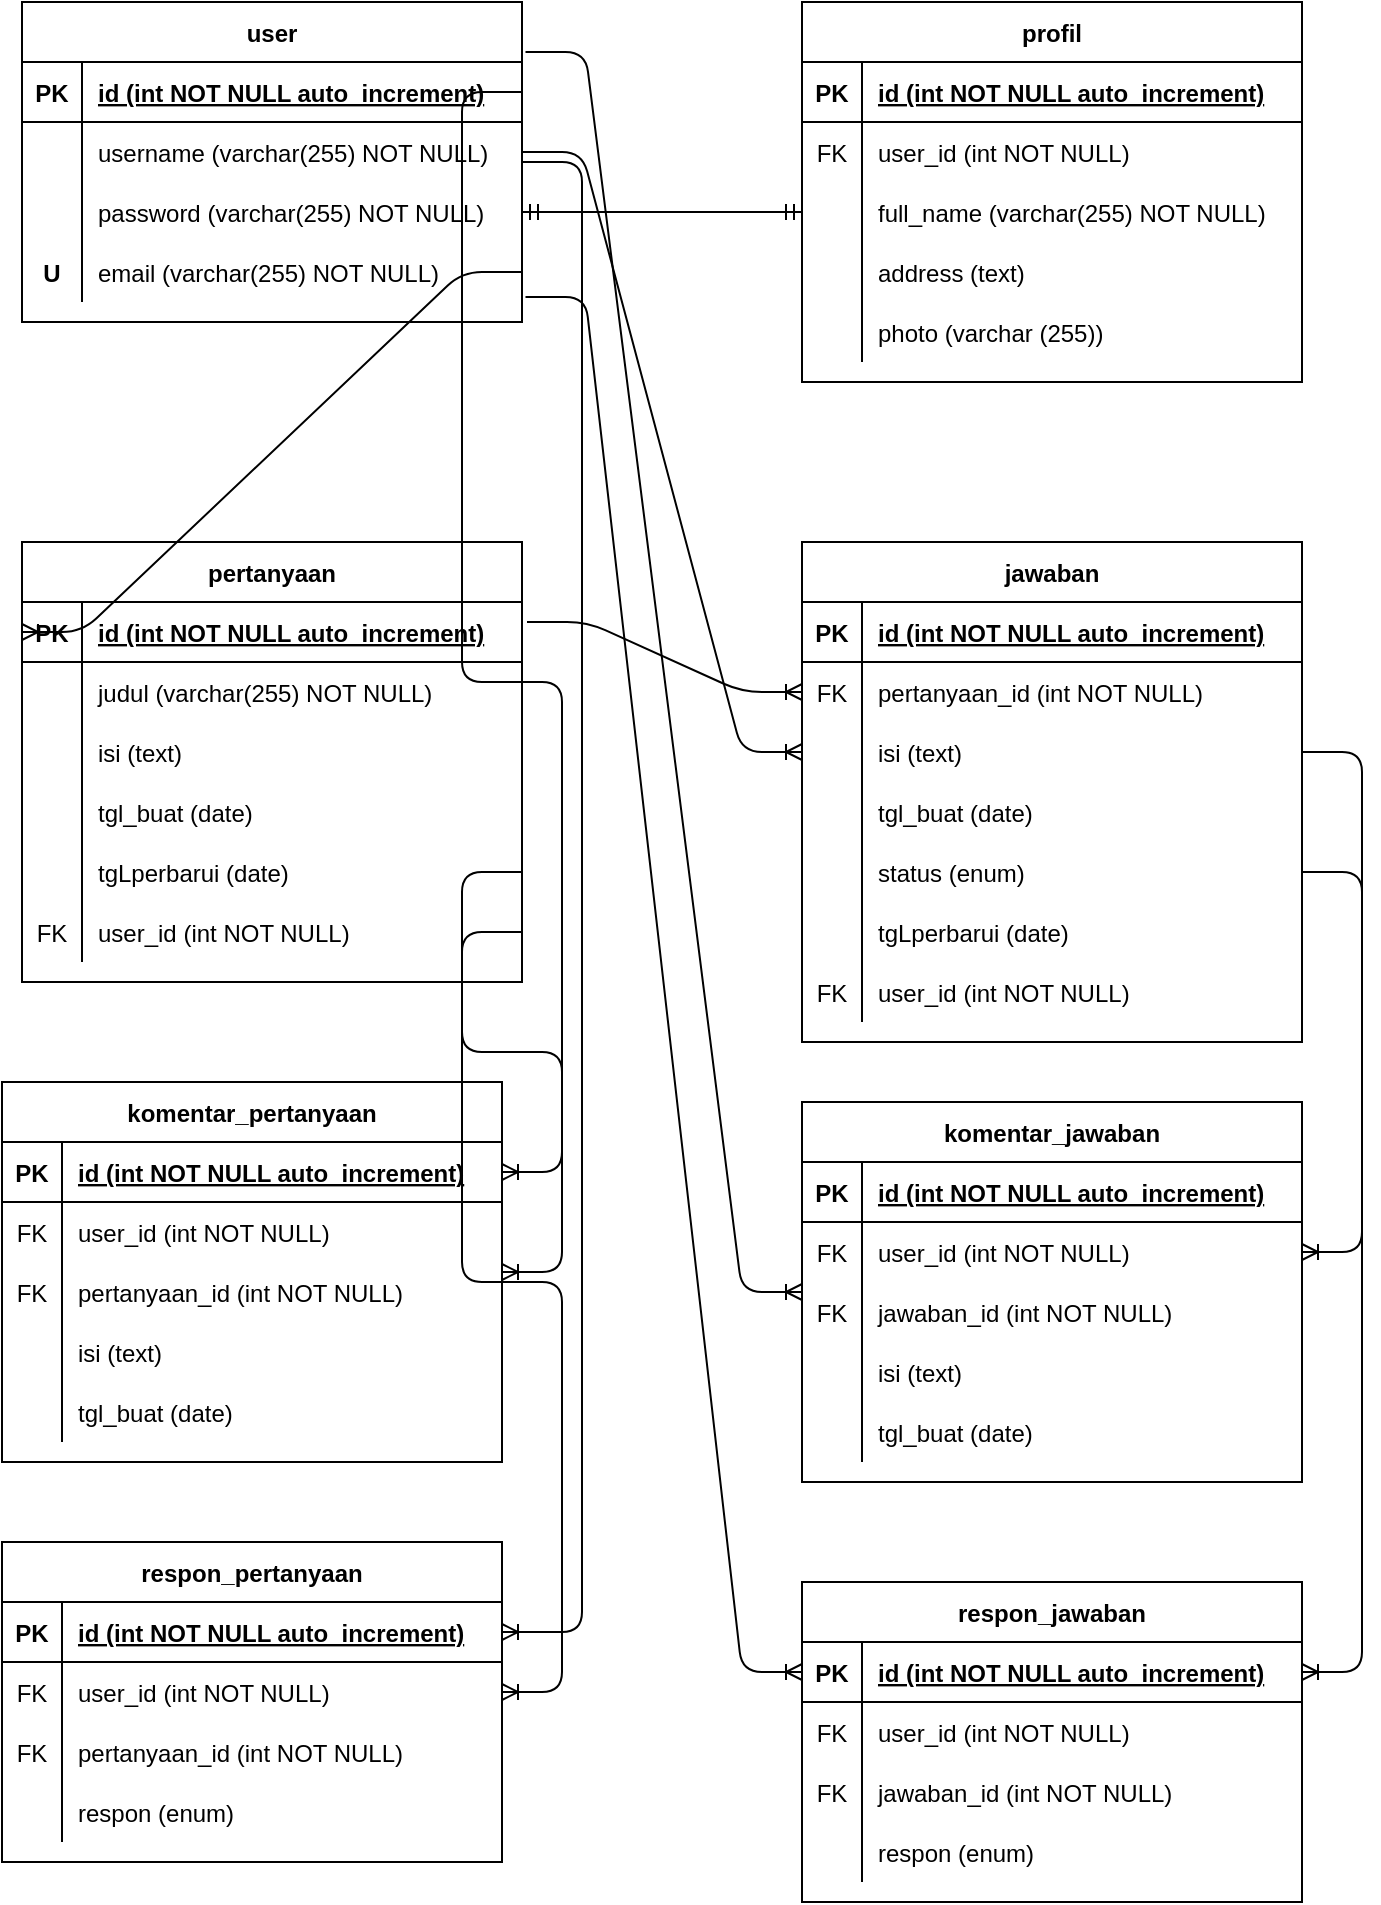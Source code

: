 <mxfile version="13.3.8" type="device"><diagram id="R2lEEEUBdFMjLlhIrx00" name="Page-1"><mxGraphModel dx="1185" dy="635" grid="1" gridSize="10" guides="1" tooltips="1" connect="1" arrows="1" fold="1" page="1" pageScale="1" pageWidth="850" pageHeight="1100" math="0" shadow="0" extFonts="Permanent Marker^https://fonts.googleapis.com/css?family=Permanent+Marker"><root><mxCell id="0"/><mxCell id="1" parent="0"/><mxCell id="C-vyLk0tnHw3VtMMgP7b-23" value="user" style="shape=table;startSize=30;container=1;collapsible=1;childLayout=tableLayout;fixedRows=1;rowLines=0;fontStyle=1;align=center;resizeLast=1;" parent="1" vertex="1"><mxGeometry x="70" y="90" width="250" height="160" as="geometry"><mxRectangle x="130" y="270" width="60" height="30" as="alternateBounds"/></mxGeometry></mxCell><mxCell id="C-vyLk0tnHw3VtMMgP7b-24" value="" style="shape=partialRectangle;collapsible=0;dropTarget=0;pointerEvents=0;fillColor=none;points=[[0,0.5],[1,0.5]];portConstraint=eastwest;top=0;left=0;right=0;bottom=1;" parent="C-vyLk0tnHw3VtMMgP7b-23" vertex="1"><mxGeometry y="30" width="250" height="30" as="geometry"/></mxCell><mxCell id="C-vyLk0tnHw3VtMMgP7b-25" value="PK" style="shape=partialRectangle;overflow=hidden;connectable=0;fillColor=none;top=0;left=0;bottom=0;right=0;fontStyle=1;" parent="C-vyLk0tnHw3VtMMgP7b-24" vertex="1"><mxGeometry width="30" height="30" as="geometry"/></mxCell><mxCell id="C-vyLk0tnHw3VtMMgP7b-26" value="id (int NOT NULL auto_increment)" style="shape=partialRectangle;overflow=hidden;connectable=0;fillColor=none;top=0;left=0;bottom=0;right=0;align=left;spacingLeft=6;fontStyle=5;" parent="C-vyLk0tnHw3VtMMgP7b-24" vertex="1"><mxGeometry x="30" width="220" height="30" as="geometry"/></mxCell><mxCell id="C-vyLk0tnHw3VtMMgP7b-27" value="" style="shape=partialRectangle;collapsible=0;dropTarget=0;pointerEvents=0;fillColor=none;points=[[0,0.5],[1,0.5]];portConstraint=eastwest;top=0;left=0;right=0;bottom=0;" parent="C-vyLk0tnHw3VtMMgP7b-23" vertex="1"><mxGeometry y="60" width="250" height="30" as="geometry"/></mxCell><mxCell id="C-vyLk0tnHw3VtMMgP7b-28" value="" style="shape=partialRectangle;overflow=hidden;connectable=0;fillColor=none;top=0;left=0;bottom=0;right=0;" parent="C-vyLk0tnHw3VtMMgP7b-27" vertex="1"><mxGeometry width="30" height="30" as="geometry"/></mxCell><mxCell id="C-vyLk0tnHw3VtMMgP7b-29" value="username (varchar(255) NOT NULL)" style="shape=partialRectangle;overflow=hidden;connectable=0;fillColor=none;top=0;left=0;bottom=0;right=0;align=left;spacingLeft=6;" parent="C-vyLk0tnHw3VtMMgP7b-27" vertex="1"><mxGeometry x="30" width="220" height="30" as="geometry"/></mxCell><mxCell id="i5RvLo1qZ2nREDBRWhmy-1" style="shape=partialRectangle;collapsible=0;dropTarget=0;pointerEvents=0;fillColor=none;points=[[0,0.5],[1,0.5]];portConstraint=eastwest;top=0;left=0;right=0;bottom=0;" vertex="1" parent="C-vyLk0tnHw3VtMMgP7b-23"><mxGeometry y="90" width="250" height="30" as="geometry"/></mxCell><mxCell id="i5RvLo1qZ2nREDBRWhmy-2" style="shape=partialRectangle;overflow=hidden;connectable=0;fillColor=none;top=0;left=0;bottom=0;right=0;" vertex="1" parent="i5RvLo1qZ2nREDBRWhmy-1"><mxGeometry width="30" height="30" as="geometry"/></mxCell><mxCell id="i5RvLo1qZ2nREDBRWhmy-3" value="password (varchar(255) NOT NULL)" style="shape=partialRectangle;overflow=hidden;connectable=0;fillColor=none;top=0;left=0;bottom=0;right=0;align=left;spacingLeft=6;" vertex="1" parent="i5RvLo1qZ2nREDBRWhmy-1"><mxGeometry x="30" width="220" height="30" as="geometry"/></mxCell><mxCell id="i5RvLo1qZ2nREDBRWhmy-4" style="shape=partialRectangle;collapsible=0;dropTarget=0;pointerEvents=0;fillColor=none;points=[[0,0.5],[1,0.5]];portConstraint=eastwest;top=0;left=0;right=0;bottom=0;" vertex="1" parent="C-vyLk0tnHw3VtMMgP7b-23"><mxGeometry y="120" width="250" height="30" as="geometry"/></mxCell><mxCell id="i5RvLo1qZ2nREDBRWhmy-5" value="U" style="shape=partialRectangle;overflow=hidden;connectable=0;fillColor=none;top=0;left=0;bottom=0;right=0;fontStyle=1" vertex="1" parent="i5RvLo1qZ2nREDBRWhmy-4"><mxGeometry width="30" height="30" as="geometry"/></mxCell><mxCell id="i5RvLo1qZ2nREDBRWhmy-6" value="email (varchar(255) NOT NULL)" style="shape=partialRectangle;overflow=hidden;connectable=0;fillColor=none;top=0;left=0;bottom=0;right=0;align=left;spacingLeft=6;" vertex="1" parent="i5RvLo1qZ2nREDBRWhmy-4"><mxGeometry x="30" width="220" height="30" as="geometry"/></mxCell><mxCell id="C-vyLk0tnHw3VtMMgP7b-2" value="profil" style="shape=table;startSize=30;container=1;collapsible=1;childLayout=tableLayout;fixedRows=1;rowLines=0;fontStyle=1;align=center;resizeLast=1;" parent="1" vertex="1"><mxGeometry x="460" y="90" width="250" height="190" as="geometry"/></mxCell><mxCell id="C-vyLk0tnHw3VtMMgP7b-3" value="" style="shape=partialRectangle;collapsible=0;dropTarget=0;pointerEvents=0;fillColor=none;points=[[0,0.5],[1,0.5]];portConstraint=eastwest;top=0;left=0;right=0;bottom=1;" parent="C-vyLk0tnHw3VtMMgP7b-2" vertex="1"><mxGeometry y="30" width="250" height="30" as="geometry"/></mxCell><mxCell id="C-vyLk0tnHw3VtMMgP7b-4" value="PK" style="shape=partialRectangle;overflow=hidden;connectable=0;fillColor=none;top=0;left=0;bottom=0;right=0;fontStyle=1;" parent="C-vyLk0tnHw3VtMMgP7b-3" vertex="1"><mxGeometry width="30" height="30" as="geometry"/></mxCell><mxCell id="C-vyLk0tnHw3VtMMgP7b-5" value="id (int NOT NULL auto_increment)" style="shape=partialRectangle;overflow=hidden;connectable=0;fillColor=none;top=0;left=0;bottom=0;right=0;align=left;spacingLeft=6;fontStyle=5;" parent="C-vyLk0tnHw3VtMMgP7b-3" vertex="1"><mxGeometry x="30" width="220" height="30" as="geometry"/></mxCell><mxCell id="C-vyLk0tnHw3VtMMgP7b-6" value="" style="shape=partialRectangle;collapsible=0;dropTarget=0;pointerEvents=0;fillColor=none;points=[[0,0.5],[1,0.5]];portConstraint=eastwest;top=0;left=0;right=0;bottom=0;" parent="C-vyLk0tnHw3VtMMgP7b-2" vertex="1"><mxGeometry y="60" width="250" height="30" as="geometry"/></mxCell><mxCell id="C-vyLk0tnHw3VtMMgP7b-7" value="FK" style="shape=partialRectangle;overflow=hidden;connectable=0;fillColor=none;top=0;left=0;bottom=0;right=0;" parent="C-vyLk0tnHw3VtMMgP7b-6" vertex="1"><mxGeometry width="30" height="30" as="geometry"/></mxCell><mxCell id="C-vyLk0tnHw3VtMMgP7b-8" value="user_id (int NOT NULL)" style="shape=partialRectangle;overflow=hidden;connectable=0;fillColor=none;top=0;left=0;bottom=0;right=0;align=left;spacingLeft=6;" parent="C-vyLk0tnHw3VtMMgP7b-6" vertex="1"><mxGeometry x="30" width="220" height="30" as="geometry"/></mxCell><mxCell id="C-vyLk0tnHw3VtMMgP7b-9" value="" style="shape=partialRectangle;collapsible=0;dropTarget=0;pointerEvents=0;fillColor=none;points=[[0,0.5],[1,0.5]];portConstraint=eastwest;top=0;left=0;right=0;bottom=0;" parent="C-vyLk0tnHw3VtMMgP7b-2" vertex="1"><mxGeometry y="90" width="250" height="30" as="geometry"/></mxCell><mxCell id="C-vyLk0tnHw3VtMMgP7b-10" value="" style="shape=partialRectangle;overflow=hidden;connectable=0;fillColor=none;top=0;left=0;bottom=0;right=0;" parent="C-vyLk0tnHw3VtMMgP7b-9" vertex="1"><mxGeometry width="30" height="30" as="geometry"/></mxCell><mxCell id="C-vyLk0tnHw3VtMMgP7b-11" value="full_name (varchar(255) NOT NULL)" style="shape=partialRectangle;overflow=hidden;connectable=0;fillColor=none;top=0;left=0;bottom=0;right=0;align=left;spacingLeft=6;" parent="C-vyLk0tnHw3VtMMgP7b-9" vertex="1"><mxGeometry x="30" width="220" height="30" as="geometry"/></mxCell><mxCell id="i5RvLo1qZ2nREDBRWhmy-7" style="shape=partialRectangle;collapsible=0;dropTarget=0;pointerEvents=0;fillColor=none;points=[[0,0.5],[1,0.5]];portConstraint=eastwest;top=0;left=0;right=0;bottom=0;" vertex="1" parent="C-vyLk0tnHw3VtMMgP7b-2"><mxGeometry y="120" width="250" height="30" as="geometry"/></mxCell><mxCell id="i5RvLo1qZ2nREDBRWhmy-8" style="shape=partialRectangle;overflow=hidden;connectable=0;fillColor=none;top=0;left=0;bottom=0;right=0;" vertex="1" parent="i5RvLo1qZ2nREDBRWhmy-7"><mxGeometry width="30" height="30" as="geometry"/></mxCell><mxCell id="i5RvLo1qZ2nREDBRWhmy-9" value="address (text)" style="shape=partialRectangle;overflow=hidden;connectable=0;fillColor=none;top=0;left=0;bottom=0;right=0;align=left;spacingLeft=6;" vertex="1" parent="i5RvLo1qZ2nREDBRWhmy-7"><mxGeometry x="30" width="220" height="30" as="geometry"/></mxCell><mxCell id="i5RvLo1qZ2nREDBRWhmy-10" style="shape=partialRectangle;collapsible=0;dropTarget=0;pointerEvents=0;fillColor=none;points=[[0,0.5],[1,0.5]];portConstraint=eastwest;top=0;left=0;right=0;bottom=0;" vertex="1" parent="C-vyLk0tnHw3VtMMgP7b-2"><mxGeometry y="150" width="250" height="30" as="geometry"/></mxCell><mxCell id="i5RvLo1qZ2nREDBRWhmy-11" style="shape=partialRectangle;overflow=hidden;connectable=0;fillColor=none;top=0;left=0;bottom=0;right=0;" vertex="1" parent="i5RvLo1qZ2nREDBRWhmy-10"><mxGeometry width="30" height="30" as="geometry"/></mxCell><mxCell id="i5RvLo1qZ2nREDBRWhmy-12" value="photo (varchar (255))" style="shape=partialRectangle;overflow=hidden;connectable=0;fillColor=none;top=0;left=0;bottom=0;right=0;align=left;spacingLeft=6;" vertex="1" parent="i5RvLo1qZ2nREDBRWhmy-10"><mxGeometry x="30" width="220" height="30" as="geometry"/></mxCell><mxCell id="i5RvLo1qZ2nREDBRWhmy-14" value="" style="edgeStyle=entityRelationEdgeStyle;fontSize=12;html=1;endArrow=ERmandOne;startArrow=ERmandOne;exitX=1;exitY=0.5;exitDx=0;exitDy=0;entryX=0;entryY=0.5;entryDx=0;entryDy=0;" edge="1" parent="1" source="i5RvLo1qZ2nREDBRWhmy-1" target="C-vyLk0tnHw3VtMMgP7b-9"><mxGeometry width="100" height="100" relative="1" as="geometry"><mxPoint x="370" y="440" as="sourcePoint"/><mxPoint x="470" y="340" as="targetPoint"/></mxGeometry></mxCell><mxCell id="C-vyLk0tnHw3VtMMgP7b-13" value="pertanyaan" style="shape=table;startSize=30;container=1;collapsible=1;childLayout=tableLayout;fixedRows=1;rowLines=0;fontStyle=1;align=center;resizeLast=1;" parent="1" vertex="1"><mxGeometry x="70" y="360" width="250" height="220" as="geometry"/></mxCell><mxCell id="C-vyLk0tnHw3VtMMgP7b-14" value="" style="shape=partialRectangle;collapsible=0;dropTarget=0;pointerEvents=0;fillColor=none;points=[[0,0.5],[1,0.5]];portConstraint=eastwest;top=0;left=0;right=0;bottom=1;" parent="C-vyLk0tnHw3VtMMgP7b-13" vertex="1"><mxGeometry y="30" width="250" height="30" as="geometry"/></mxCell><mxCell id="C-vyLk0tnHw3VtMMgP7b-15" value="PK" style="shape=partialRectangle;overflow=hidden;connectable=0;fillColor=none;top=0;left=0;bottom=0;right=0;fontStyle=1;" parent="C-vyLk0tnHw3VtMMgP7b-14" vertex="1"><mxGeometry width="30" height="30" as="geometry"/></mxCell><mxCell id="C-vyLk0tnHw3VtMMgP7b-16" value="id (int NOT NULL auto_increment)" style="shape=partialRectangle;overflow=hidden;connectable=0;fillColor=none;top=0;left=0;bottom=0;right=0;align=left;spacingLeft=6;fontStyle=5;" parent="C-vyLk0tnHw3VtMMgP7b-14" vertex="1"><mxGeometry x="30" width="220" height="30" as="geometry"/></mxCell><mxCell id="C-vyLk0tnHw3VtMMgP7b-17" value="" style="shape=partialRectangle;collapsible=0;dropTarget=0;pointerEvents=0;fillColor=none;points=[[0,0.5],[1,0.5]];portConstraint=eastwest;top=0;left=0;right=0;bottom=0;" parent="C-vyLk0tnHw3VtMMgP7b-13" vertex="1"><mxGeometry y="60" width="250" height="30" as="geometry"/></mxCell><mxCell id="C-vyLk0tnHw3VtMMgP7b-18" value="" style="shape=partialRectangle;overflow=hidden;connectable=0;fillColor=none;top=0;left=0;bottom=0;right=0;" parent="C-vyLk0tnHw3VtMMgP7b-17" vertex="1"><mxGeometry width="30" height="30" as="geometry"/></mxCell><mxCell id="C-vyLk0tnHw3VtMMgP7b-19" value="judul (varchar(255) NOT NULL)" style="shape=partialRectangle;overflow=hidden;connectable=0;fillColor=none;top=0;left=0;bottom=0;right=0;align=left;spacingLeft=6;" parent="C-vyLk0tnHw3VtMMgP7b-17" vertex="1"><mxGeometry x="30" width="220" height="30" as="geometry"/></mxCell><mxCell id="C-vyLk0tnHw3VtMMgP7b-20" value="" style="shape=partialRectangle;collapsible=0;dropTarget=0;pointerEvents=0;fillColor=none;points=[[0,0.5],[1,0.5]];portConstraint=eastwest;top=0;left=0;right=0;bottom=0;" parent="C-vyLk0tnHw3VtMMgP7b-13" vertex="1"><mxGeometry y="90" width="250" height="30" as="geometry"/></mxCell><mxCell id="C-vyLk0tnHw3VtMMgP7b-21" value="" style="shape=partialRectangle;overflow=hidden;connectable=0;fillColor=none;top=0;left=0;bottom=0;right=0;" parent="C-vyLk0tnHw3VtMMgP7b-20" vertex="1"><mxGeometry width="30" height="30" as="geometry"/></mxCell><mxCell id="C-vyLk0tnHw3VtMMgP7b-22" value="isi (text) " style="shape=partialRectangle;overflow=hidden;connectable=0;fillColor=none;top=0;left=0;bottom=0;right=0;align=left;spacingLeft=6;" parent="C-vyLk0tnHw3VtMMgP7b-20" vertex="1"><mxGeometry x="30" width="220" height="30" as="geometry"/></mxCell><mxCell id="i5RvLo1qZ2nREDBRWhmy-15" style="shape=partialRectangle;collapsible=0;dropTarget=0;pointerEvents=0;fillColor=none;points=[[0,0.5],[1,0.5]];portConstraint=eastwest;top=0;left=0;right=0;bottom=0;" vertex="1" parent="C-vyLk0tnHw3VtMMgP7b-13"><mxGeometry y="120" width="250" height="30" as="geometry"/></mxCell><mxCell id="i5RvLo1qZ2nREDBRWhmy-16" style="shape=partialRectangle;overflow=hidden;connectable=0;fillColor=none;top=0;left=0;bottom=0;right=0;" vertex="1" parent="i5RvLo1qZ2nREDBRWhmy-15"><mxGeometry width="30" height="30" as="geometry"/></mxCell><mxCell id="i5RvLo1qZ2nREDBRWhmy-17" value="tgl_buat (date)" style="shape=partialRectangle;overflow=hidden;connectable=0;fillColor=none;top=0;left=0;bottom=0;right=0;align=left;spacingLeft=6;" vertex="1" parent="i5RvLo1qZ2nREDBRWhmy-15"><mxGeometry x="30" width="220" height="30" as="geometry"/></mxCell><mxCell id="i5RvLo1qZ2nREDBRWhmy-18" style="shape=partialRectangle;collapsible=0;dropTarget=0;pointerEvents=0;fillColor=none;points=[[0,0.5],[1,0.5]];portConstraint=eastwest;top=0;left=0;right=0;bottom=0;" vertex="1" parent="C-vyLk0tnHw3VtMMgP7b-13"><mxGeometry y="150" width="250" height="30" as="geometry"/></mxCell><mxCell id="i5RvLo1qZ2nREDBRWhmy-19" style="shape=partialRectangle;overflow=hidden;connectable=0;fillColor=none;top=0;left=0;bottom=0;right=0;" vertex="1" parent="i5RvLo1qZ2nREDBRWhmy-18"><mxGeometry width="30" height="30" as="geometry"/></mxCell><mxCell id="i5RvLo1qZ2nREDBRWhmy-20" value="tgLperbarui (date)" style="shape=partialRectangle;overflow=hidden;connectable=0;fillColor=none;top=0;left=0;bottom=0;right=0;align=left;spacingLeft=6;" vertex="1" parent="i5RvLo1qZ2nREDBRWhmy-18"><mxGeometry x="30" width="220" height="30" as="geometry"/></mxCell><mxCell id="i5RvLo1qZ2nREDBRWhmy-21" style="shape=partialRectangle;collapsible=0;dropTarget=0;pointerEvents=0;fillColor=none;points=[[0,0.5],[1,0.5]];portConstraint=eastwest;top=0;left=0;right=0;bottom=0;" vertex="1" parent="C-vyLk0tnHw3VtMMgP7b-13"><mxGeometry y="180" width="250" height="30" as="geometry"/></mxCell><mxCell id="i5RvLo1qZ2nREDBRWhmy-22" value="FK" style="shape=partialRectangle;overflow=hidden;connectable=0;fillColor=none;top=0;left=0;bottom=0;right=0;" vertex="1" parent="i5RvLo1qZ2nREDBRWhmy-21"><mxGeometry width="30" height="30" as="geometry"/></mxCell><mxCell id="i5RvLo1qZ2nREDBRWhmy-23" value="user_id (int NOT NULL)" style="shape=partialRectangle;overflow=hidden;connectable=0;fillColor=none;top=0;left=0;bottom=0;right=0;align=left;spacingLeft=6;" vertex="1" parent="i5RvLo1qZ2nREDBRWhmy-21"><mxGeometry x="30" width="220" height="30" as="geometry"/></mxCell><mxCell id="i5RvLo1qZ2nREDBRWhmy-25" value="" style="edgeStyle=entityRelationEdgeStyle;fontSize=12;html=1;endArrow=ERoneToMany;entryX=0;entryY=0.5;entryDx=0;entryDy=0;exitX=1;exitY=0.5;exitDx=0;exitDy=0;" edge="1" parent="1" source="i5RvLo1qZ2nREDBRWhmy-4" target="C-vyLk0tnHw3VtMMgP7b-14"><mxGeometry width="100" height="100" relative="1" as="geometry"><mxPoint x="70" y="195" as="sourcePoint"/><mxPoint x="470" y="340" as="targetPoint"/></mxGeometry></mxCell><mxCell id="i5RvLo1qZ2nREDBRWhmy-26" value="jawaban" style="shape=table;startSize=30;container=1;collapsible=1;childLayout=tableLayout;fixedRows=1;rowLines=0;fontStyle=1;align=center;resizeLast=1;" vertex="1" parent="1"><mxGeometry x="460" y="360" width="250" height="250" as="geometry"/></mxCell><mxCell id="i5RvLo1qZ2nREDBRWhmy-27" value="" style="shape=partialRectangle;collapsible=0;dropTarget=0;pointerEvents=0;fillColor=none;points=[[0,0.5],[1,0.5]];portConstraint=eastwest;top=0;left=0;right=0;bottom=1;" vertex="1" parent="i5RvLo1qZ2nREDBRWhmy-26"><mxGeometry y="30" width="250" height="30" as="geometry"/></mxCell><mxCell id="i5RvLo1qZ2nREDBRWhmy-28" value="PK" style="shape=partialRectangle;overflow=hidden;connectable=0;fillColor=none;top=0;left=0;bottom=0;right=0;fontStyle=1;" vertex="1" parent="i5RvLo1qZ2nREDBRWhmy-27"><mxGeometry width="30" height="30" as="geometry"/></mxCell><mxCell id="i5RvLo1qZ2nREDBRWhmy-29" value="id (int NOT NULL auto_increment)" style="shape=partialRectangle;overflow=hidden;connectable=0;fillColor=none;top=0;left=0;bottom=0;right=0;align=left;spacingLeft=6;fontStyle=5;" vertex="1" parent="i5RvLo1qZ2nREDBRWhmy-27"><mxGeometry x="30" width="220" height="30" as="geometry"/></mxCell><mxCell id="i5RvLo1qZ2nREDBRWhmy-30" value="" style="shape=partialRectangle;collapsible=0;dropTarget=0;pointerEvents=0;fillColor=none;points=[[0,0.5],[1,0.5]];portConstraint=eastwest;top=0;left=0;right=0;bottom=0;" vertex="1" parent="i5RvLo1qZ2nREDBRWhmy-26"><mxGeometry y="60" width="250" height="30" as="geometry"/></mxCell><mxCell id="i5RvLo1qZ2nREDBRWhmy-31" value="FK" style="shape=partialRectangle;overflow=hidden;connectable=0;fillColor=none;top=0;left=0;bottom=0;right=0;" vertex="1" parent="i5RvLo1qZ2nREDBRWhmy-30"><mxGeometry width="30" height="30" as="geometry"/></mxCell><mxCell id="i5RvLo1qZ2nREDBRWhmy-32" value="pertanyaan_id (int NOT NULL)" style="shape=partialRectangle;overflow=hidden;connectable=0;fillColor=none;top=0;left=0;bottom=0;right=0;align=left;spacingLeft=6;" vertex="1" parent="i5RvLo1qZ2nREDBRWhmy-30"><mxGeometry x="30" width="220" height="30" as="geometry"/></mxCell><mxCell id="i5RvLo1qZ2nREDBRWhmy-33" value="" style="shape=partialRectangle;collapsible=0;dropTarget=0;pointerEvents=0;fillColor=none;points=[[0,0.5],[1,0.5]];portConstraint=eastwest;top=0;left=0;right=0;bottom=0;" vertex="1" parent="i5RvLo1qZ2nREDBRWhmy-26"><mxGeometry y="90" width="250" height="30" as="geometry"/></mxCell><mxCell id="i5RvLo1qZ2nREDBRWhmy-34" value="" style="shape=partialRectangle;overflow=hidden;connectable=0;fillColor=none;top=0;left=0;bottom=0;right=0;" vertex="1" parent="i5RvLo1qZ2nREDBRWhmy-33"><mxGeometry width="30" height="30" as="geometry"/></mxCell><mxCell id="i5RvLo1qZ2nREDBRWhmy-35" value="isi (text) " style="shape=partialRectangle;overflow=hidden;connectable=0;fillColor=none;top=0;left=0;bottom=0;right=0;align=left;spacingLeft=6;" vertex="1" parent="i5RvLo1qZ2nREDBRWhmy-33"><mxGeometry x="30" width="220" height="30" as="geometry"/></mxCell><mxCell id="i5RvLo1qZ2nREDBRWhmy-36" style="shape=partialRectangle;collapsible=0;dropTarget=0;pointerEvents=0;fillColor=none;points=[[0,0.5],[1,0.5]];portConstraint=eastwest;top=0;left=0;right=0;bottom=0;" vertex="1" parent="i5RvLo1qZ2nREDBRWhmy-26"><mxGeometry y="120" width="250" height="30" as="geometry"/></mxCell><mxCell id="i5RvLo1qZ2nREDBRWhmy-37" style="shape=partialRectangle;overflow=hidden;connectable=0;fillColor=none;top=0;left=0;bottom=0;right=0;" vertex="1" parent="i5RvLo1qZ2nREDBRWhmy-36"><mxGeometry width="30" height="30" as="geometry"/></mxCell><mxCell id="i5RvLo1qZ2nREDBRWhmy-38" value="tgl_buat (date)" style="shape=partialRectangle;overflow=hidden;connectable=0;fillColor=none;top=0;left=0;bottom=0;right=0;align=left;spacingLeft=6;" vertex="1" parent="i5RvLo1qZ2nREDBRWhmy-36"><mxGeometry x="30" width="220" height="30" as="geometry"/></mxCell><mxCell id="i5RvLo1qZ2nREDBRWhmy-45" style="shape=partialRectangle;collapsible=0;dropTarget=0;pointerEvents=0;fillColor=none;points=[[0,0.5],[1,0.5]];portConstraint=eastwest;top=0;left=0;right=0;bottom=0;" vertex="1" parent="i5RvLo1qZ2nREDBRWhmy-26"><mxGeometry y="150" width="250" height="30" as="geometry"/></mxCell><mxCell id="i5RvLo1qZ2nREDBRWhmy-46" style="shape=partialRectangle;overflow=hidden;connectable=0;fillColor=none;top=0;left=0;bottom=0;right=0;" vertex="1" parent="i5RvLo1qZ2nREDBRWhmy-45"><mxGeometry width="30" height="30" as="geometry"/></mxCell><mxCell id="i5RvLo1qZ2nREDBRWhmy-47" value="status (enum)" style="shape=partialRectangle;overflow=hidden;connectable=0;fillColor=none;top=0;left=0;bottom=0;right=0;align=left;spacingLeft=6;" vertex="1" parent="i5RvLo1qZ2nREDBRWhmy-45"><mxGeometry x="30" width="220" height="30" as="geometry"/></mxCell><mxCell id="i5RvLo1qZ2nREDBRWhmy-39" style="shape=partialRectangle;collapsible=0;dropTarget=0;pointerEvents=0;fillColor=none;points=[[0,0.5],[1,0.5]];portConstraint=eastwest;top=0;left=0;right=0;bottom=0;" vertex="1" parent="i5RvLo1qZ2nREDBRWhmy-26"><mxGeometry y="180" width="250" height="30" as="geometry"/></mxCell><mxCell id="i5RvLo1qZ2nREDBRWhmy-40" style="shape=partialRectangle;overflow=hidden;connectable=0;fillColor=none;top=0;left=0;bottom=0;right=0;" vertex="1" parent="i5RvLo1qZ2nREDBRWhmy-39"><mxGeometry width="30" height="30" as="geometry"/></mxCell><mxCell id="i5RvLo1qZ2nREDBRWhmy-41" value="tgLperbarui (date)" style="shape=partialRectangle;overflow=hidden;connectable=0;fillColor=none;top=0;left=0;bottom=0;right=0;align=left;spacingLeft=6;" vertex="1" parent="i5RvLo1qZ2nREDBRWhmy-39"><mxGeometry x="30" width="220" height="30" as="geometry"/></mxCell><mxCell id="i5RvLo1qZ2nREDBRWhmy-42" style="shape=partialRectangle;collapsible=0;dropTarget=0;pointerEvents=0;fillColor=none;points=[[0,0.5],[1,0.5]];portConstraint=eastwest;top=0;left=0;right=0;bottom=0;" vertex="1" parent="i5RvLo1qZ2nREDBRWhmy-26"><mxGeometry y="210" width="250" height="30" as="geometry"/></mxCell><mxCell id="i5RvLo1qZ2nREDBRWhmy-43" value="FK" style="shape=partialRectangle;overflow=hidden;connectable=0;fillColor=none;top=0;left=0;bottom=0;right=0;" vertex="1" parent="i5RvLo1qZ2nREDBRWhmy-42"><mxGeometry width="30" height="30" as="geometry"/></mxCell><mxCell id="i5RvLo1qZ2nREDBRWhmy-44" value="user_id (int NOT NULL)" style="shape=partialRectangle;overflow=hidden;connectable=0;fillColor=none;top=0;left=0;bottom=0;right=0;align=left;spacingLeft=6;" vertex="1" parent="i5RvLo1qZ2nREDBRWhmy-42"><mxGeometry x="30" width="220" height="30" as="geometry"/></mxCell><mxCell id="i5RvLo1qZ2nREDBRWhmy-48" value="" style="edgeStyle=entityRelationEdgeStyle;fontSize=12;html=1;endArrow=ERoneToMany;exitX=1;exitY=0.5;exitDx=0;exitDy=0;entryX=0;entryY=0.5;entryDx=0;entryDy=0;" edge="1" parent="1" source="C-vyLk0tnHw3VtMMgP7b-27" target="i5RvLo1qZ2nREDBRWhmy-33"><mxGeometry width="100" height="100" relative="1" as="geometry"><mxPoint x="270" y="390" as="sourcePoint"/><mxPoint x="370" y="290" as="targetPoint"/></mxGeometry></mxCell><mxCell id="i5RvLo1qZ2nREDBRWhmy-49" value="" style="edgeStyle=entityRelationEdgeStyle;fontSize=12;html=1;endArrow=ERoneToMany;exitX=1.01;exitY=0.333;exitDx=0;exitDy=0;exitPerimeter=0;entryX=0;entryY=0.5;entryDx=0;entryDy=0;" edge="1" parent="1" source="C-vyLk0tnHw3VtMMgP7b-14" target="i5RvLo1qZ2nREDBRWhmy-30"><mxGeometry width="100" height="100" relative="1" as="geometry"><mxPoint x="270" y="390" as="sourcePoint"/><mxPoint x="370" y="290" as="targetPoint"/></mxGeometry></mxCell><mxCell id="i5RvLo1qZ2nREDBRWhmy-69" value="" style="edgeStyle=entityRelationEdgeStyle;fontSize=12;html=1;endArrow=ERoneToMany;exitX=1;exitY=0.5;exitDx=0;exitDy=0;" edge="1" parent="1" source="i5RvLo1qZ2nREDBRWhmy-21" target="i5RvLo1qZ2nREDBRWhmy-51"><mxGeometry width="100" height="100" relative="1" as="geometry"><mxPoint x="270" y="640" as="sourcePoint"/><mxPoint x="370" y="540" as="targetPoint"/></mxGeometry></mxCell><mxCell id="i5RvLo1qZ2nREDBRWhmy-70" value="" style="edgeStyle=entityRelationEdgeStyle;fontSize=12;html=1;endArrow=ERoneToMany;exitX=1;exitY=0.5;exitDx=0;exitDy=0;" edge="1" parent="1" source="C-vyLk0tnHw3VtMMgP7b-24" target="i5RvLo1qZ2nREDBRWhmy-50"><mxGeometry width="100" height="100" relative="1" as="geometry"><mxPoint x="190" y="380" as="sourcePoint"/><mxPoint x="290" y="280" as="targetPoint"/></mxGeometry></mxCell><mxCell id="i5RvLo1qZ2nREDBRWhmy-50" value="komentar_pertanyaan" style="shape=table;startSize=30;container=1;collapsible=1;childLayout=tableLayout;fixedRows=1;rowLines=0;fontStyle=1;align=center;resizeLast=1;" vertex="1" parent="1"><mxGeometry x="60" y="630" width="250" height="190" as="geometry"/></mxCell><mxCell id="i5RvLo1qZ2nREDBRWhmy-51" value="" style="shape=partialRectangle;collapsible=0;dropTarget=0;pointerEvents=0;fillColor=none;points=[[0,0.5],[1,0.5]];portConstraint=eastwest;top=0;left=0;right=0;bottom=1;" vertex="1" parent="i5RvLo1qZ2nREDBRWhmy-50"><mxGeometry y="30" width="250" height="30" as="geometry"/></mxCell><mxCell id="i5RvLo1qZ2nREDBRWhmy-52" value="PK" style="shape=partialRectangle;overflow=hidden;connectable=0;fillColor=none;top=0;left=0;bottom=0;right=0;fontStyle=1;" vertex="1" parent="i5RvLo1qZ2nREDBRWhmy-51"><mxGeometry width="30" height="30" as="geometry"/></mxCell><mxCell id="i5RvLo1qZ2nREDBRWhmy-53" value="id (int NOT NULL auto_increment)" style="shape=partialRectangle;overflow=hidden;connectable=0;fillColor=none;top=0;left=0;bottom=0;right=0;align=left;spacingLeft=6;fontStyle=5;" vertex="1" parent="i5RvLo1qZ2nREDBRWhmy-51"><mxGeometry x="30" width="220" height="30" as="geometry"/></mxCell><mxCell id="i5RvLo1qZ2nREDBRWhmy-54" value="" style="shape=partialRectangle;collapsible=0;dropTarget=0;pointerEvents=0;fillColor=none;points=[[0,0.5],[1,0.5]];portConstraint=eastwest;top=0;left=0;right=0;bottom=0;" vertex="1" parent="i5RvLo1qZ2nREDBRWhmy-50"><mxGeometry y="60" width="250" height="30" as="geometry"/></mxCell><mxCell id="i5RvLo1qZ2nREDBRWhmy-55" value="FK" style="shape=partialRectangle;overflow=hidden;connectable=0;fillColor=none;top=0;left=0;bottom=0;right=0;" vertex="1" parent="i5RvLo1qZ2nREDBRWhmy-54"><mxGeometry width="30" height="30" as="geometry"/></mxCell><mxCell id="i5RvLo1qZ2nREDBRWhmy-56" value="user_id (int NOT NULL)" style="shape=partialRectangle;overflow=hidden;connectable=0;fillColor=none;top=0;left=0;bottom=0;right=0;align=left;spacingLeft=6;" vertex="1" parent="i5RvLo1qZ2nREDBRWhmy-54"><mxGeometry x="30" width="220" height="30" as="geometry"/></mxCell><mxCell id="i5RvLo1qZ2nREDBRWhmy-66" style="shape=partialRectangle;collapsible=0;dropTarget=0;pointerEvents=0;fillColor=none;points=[[0,0.5],[1,0.5]];portConstraint=eastwest;top=0;left=0;right=0;bottom=0;" vertex="1" parent="i5RvLo1qZ2nREDBRWhmy-50"><mxGeometry y="90" width="250" height="30" as="geometry"/></mxCell><mxCell id="i5RvLo1qZ2nREDBRWhmy-67" value="FK" style="shape=partialRectangle;overflow=hidden;connectable=0;fillColor=none;top=0;left=0;bottom=0;right=0;" vertex="1" parent="i5RvLo1qZ2nREDBRWhmy-66"><mxGeometry width="30" height="30" as="geometry"/></mxCell><mxCell id="i5RvLo1qZ2nREDBRWhmy-68" value="pertanyaan_id (int NOT NULL)" style="shape=partialRectangle;overflow=hidden;connectable=0;fillColor=none;top=0;left=0;bottom=0;right=0;align=left;spacingLeft=6;" vertex="1" parent="i5RvLo1qZ2nREDBRWhmy-66"><mxGeometry x="30" width="220" height="30" as="geometry"/></mxCell><mxCell id="i5RvLo1qZ2nREDBRWhmy-57" value="" style="shape=partialRectangle;collapsible=0;dropTarget=0;pointerEvents=0;fillColor=none;points=[[0,0.5],[1,0.5]];portConstraint=eastwest;top=0;left=0;right=0;bottom=0;" vertex="1" parent="i5RvLo1qZ2nREDBRWhmy-50"><mxGeometry y="120" width="250" height="30" as="geometry"/></mxCell><mxCell id="i5RvLo1qZ2nREDBRWhmy-58" value="" style="shape=partialRectangle;overflow=hidden;connectable=0;fillColor=none;top=0;left=0;bottom=0;right=0;" vertex="1" parent="i5RvLo1qZ2nREDBRWhmy-57"><mxGeometry width="30" height="30" as="geometry"/></mxCell><mxCell id="i5RvLo1qZ2nREDBRWhmy-59" value="isi (text) " style="shape=partialRectangle;overflow=hidden;connectable=0;fillColor=none;top=0;left=0;bottom=0;right=0;align=left;spacingLeft=6;" vertex="1" parent="i5RvLo1qZ2nREDBRWhmy-57"><mxGeometry x="30" width="220" height="30" as="geometry"/></mxCell><mxCell id="i5RvLo1qZ2nREDBRWhmy-60" style="shape=partialRectangle;collapsible=0;dropTarget=0;pointerEvents=0;fillColor=none;points=[[0,0.5],[1,0.5]];portConstraint=eastwest;top=0;left=0;right=0;bottom=0;" vertex="1" parent="i5RvLo1qZ2nREDBRWhmy-50"><mxGeometry y="150" width="250" height="30" as="geometry"/></mxCell><mxCell id="i5RvLo1qZ2nREDBRWhmy-61" style="shape=partialRectangle;overflow=hidden;connectable=0;fillColor=none;top=0;left=0;bottom=0;right=0;" vertex="1" parent="i5RvLo1qZ2nREDBRWhmy-60"><mxGeometry width="30" height="30" as="geometry"/></mxCell><mxCell id="i5RvLo1qZ2nREDBRWhmy-62" value="tgl_buat (date)" style="shape=partialRectangle;overflow=hidden;connectable=0;fillColor=none;top=0;left=0;bottom=0;right=0;align=left;spacingLeft=6;" vertex="1" parent="i5RvLo1qZ2nREDBRWhmy-60"><mxGeometry x="30" width="220" height="30" as="geometry"/></mxCell><mxCell id="i5RvLo1qZ2nREDBRWhmy-71" value="komentar_jawaban" style="shape=table;startSize=30;container=1;collapsible=1;childLayout=tableLayout;fixedRows=1;rowLines=0;fontStyle=1;align=center;resizeLast=1;" vertex="1" parent="1"><mxGeometry x="460" y="640" width="250" height="190" as="geometry"/></mxCell><mxCell id="i5RvLo1qZ2nREDBRWhmy-72" value="" style="shape=partialRectangle;collapsible=0;dropTarget=0;pointerEvents=0;fillColor=none;points=[[0,0.5],[1,0.5]];portConstraint=eastwest;top=0;left=0;right=0;bottom=1;" vertex="1" parent="i5RvLo1qZ2nREDBRWhmy-71"><mxGeometry y="30" width="250" height="30" as="geometry"/></mxCell><mxCell id="i5RvLo1qZ2nREDBRWhmy-73" value="PK" style="shape=partialRectangle;overflow=hidden;connectable=0;fillColor=none;top=0;left=0;bottom=0;right=0;fontStyle=1;" vertex="1" parent="i5RvLo1qZ2nREDBRWhmy-72"><mxGeometry width="30" height="30" as="geometry"/></mxCell><mxCell id="i5RvLo1qZ2nREDBRWhmy-74" value="id (int NOT NULL auto_increment)" style="shape=partialRectangle;overflow=hidden;connectable=0;fillColor=none;top=0;left=0;bottom=0;right=0;align=left;spacingLeft=6;fontStyle=5;" vertex="1" parent="i5RvLo1qZ2nREDBRWhmy-72"><mxGeometry x="30" width="220" height="30" as="geometry"/></mxCell><mxCell id="i5RvLo1qZ2nREDBRWhmy-75" value="" style="shape=partialRectangle;collapsible=0;dropTarget=0;pointerEvents=0;fillColor=none;points=[[0,0.5],[1,0.5]];portConstraint=eastwest;top=0;left=0;right=0;bottom=0;" vertex="1" parent="i5RvLo1qZ2nREDBRWhmy-71"><mxGeometry y="60" width="250" height="30" as="geometry"/></mxCell><mxCell id="i5RvLo1qZ2nREDBRWhmy-76" value="FK" style="shape=partialRectangle;overflow=hidden;connectable=0;fillColor=none;top=0;left=0;bottom=0;right=0;" vertex="1" parent="i5RvLo1qZ2nREDBRWhmy-75"><mxGeometry width="30" height="30" as="geometry"/></mxCell><mxCell id="i5RvLo1qZ2nREDBRWhmy-77" value="user_id (int NOT NULL)" style="shape=partialRectangle;overflow=hidden;connectable=0;fillColor=none;top=0;left=0;bottom=0;right=0;align=left;spacingLeft=6;" vertex="1" parent="i5RvLo1qZ2nREDBRWhmy-75"><mxGeometry x="30" width="220" height="30" as="geometry"/></mxCell><mxCell id="i5RvLo1qZ2nREDBRWhmy-78" style="shape=partialRectangle;collapsible=0;dropTarget=0;pointerEvents=0;fillColor=none;points=[[0,0.5],[1,0.5]];portConstraint=eastwest;top=0;left=0;right=0;bottom=0;" vertex="1" parent="i5RvLo1qZ2nREDBRWhmy-71"><mxGeometry y="90" width="250" height="30" as="geometry"/></mxCell><mxCell id="i5RvLo1qZ2nREDBRWhmy-79" value="FK" style="shape=partialRectangle;overflow=hidden;connectable=0;fillColor=none;top=0;left=0;bottom=0;right=0;" vertex="1" parent="i5RvLo1qZ2nREDBRWhmy-78"><mxGeometry width="30" height="30" as="geometry"/></mxCell><mxCell id="i5RvLo1qZ2nREDBRWhmy-80" value="jawaban_id (int NOT NULL)" style="shape=partialRectangle;overflow=hidden;connectable=0;fillColor=none;top=0;left=0;bottom=0;right=0;align=left;spacingLeft=6;" vertex="1" parent="i5RvLo1qZ2nREDBRWhmy-78"><mxGeometry x="30" width="220" height="30" as="geometry"/></mxCell><mxCell id="i5RvLo1qZ2nREDBRWhmy-81" value="" style="shape=partialRectangle;collapsible=0;dropTarget=0;pointerEvents=0;fillColor=none;points=[[0,0.5],[1,0.5]];portConstraint=eastwest;top=0;left=0;right=0;bottom=0;" vertex="1" parent="i5RvLo1qZ2nREDBRWhmy-71"><mxGeometry y="120" width="250" height="30" as="geometry"/></mxCell><mxCell id="i5RvLo1qZ2nREDBRWhmy-82" value="" style="shape=partialRectangle;overflow=hidden;connectable=0;fillColor=none;top=0;left=0;bottom=0;right=0;" vertex="1" parent="i5RvLo1qZ2nREDBRWhmy-81"><mxGeometry width="30" height="30" as="geometry"/></mxCell><mxCell id="i5RvLo1qZ2nREDBRWhmy-83" value="isi (text) " style="shape=partialRectangle;overflow=hidden;connectable=0;fillColor=none;top=0;left=0;bottom=0;right=0;align=left;spacingLeft=6;" vertex="1" parent="i5RvLo1qZ2nREDBRWhmy-81"><mxGeometry x="30" width="220" height="30" as="geometry"/></mxCell><mxCell id="i5RvLo1qZ2nREDBRWhmy-84" style="shape=partialRectangle;collapsible=0;dropTarget=0;pointerEvents=0;fillColor=none;points=[[0,0.5],[1,0.5]];portConstraint=eastwest;top=0;left=0;right=0;bottom=0;" vertex="1" parent="i5RvLo1qZ2nREDBRWhmy-71"><mxGeometry y="150" width="250" height="30" as="geometry"/></mxCell><mxCell id="i5RvLo1qZ2nREDBRWhmy-85" style="shape=partialRectangle;overflow=hidden;connectable=0;fillColor=none;top=0;left=0;bottom=0;right=0;" vertex="1" parent="i5RvLo1qZ2nREDBRWhmy-84"><mxGeometry width="30" height="30" as="geometry"/></mxCell><mxCell id="i5RvLo1qZ2nREDBRWhmy-86" value="tgl_buat (date)" style="shape=partialRectangle;overflow=hidden;connectable=0;fillColor=none;top=0;left=0;bottom=0;right=0;align=left;spacingLeft=6;" vertex="1" parent="i5RvLo1qZ2nREDBRWhmy-84"><mxGeometry x="30" width="220" height="30" as="geometry"/></mxCell><mxCell id="i5RvLo1qZ2nREDBRWhmy-87" value="" style="edgeStyle=entityRelationEdgeStyle;fontSize=12;html=1;endArrow=ERoneToMany;exitX=1;exitY=0.5;exitDx=0;exitDy=0;" edge="1" parent="1" source="i5RvLo1qZ2nREDBRWhmy-33" target="i5RvLo1qZ2nREDBRWhmy-75"><mxGeometry width="100" height="100" relative="1" as="geometry"><mxPoint x="680" y="550" as="sourcePoint"/><mxPoint x="780" y="450" as="targetPoint"/></mxGeometry></mxCell><mxCell id="i5RvLo1qZ2nREDBRWhmy-88" value="" style="edgeStyle=entityRelationEdgeStyle;fontSize=12;html=1;endArrow=ERoneToMany;exitX=1.007;exitY=0.156;exitDx=0;exitDy=0;exitPerimeter=0;" edge="1" parent="1" source="C-vyLk0tnHw3VtMMgP7b-23" target="i5RvLo1qZ2nREDBRWhmy-71"><mxGeometry width="100" height="100" relative="1" as="geometry"><mxPoint x="410" y="680" as="sourcePoint"/><mxPoint x="510" y="580" as="targetPoint"/></mxGeometry></mxCell><mxCell id="i5RvLo1qZ2nREDBRWhmy-89" value="respon_pertanyaan" style="shape=table;startSize=30;container=1;collapsible=1;childLayout=tableLayout;fixedRows=1;rowLines=0;fontStyle=1;align=center;resizeLast=1;" vertex="1" parent="1"><mxGeometry x="60" y="860" width="250" height="160" as="geometry"/></mxCell><mxCell id="i5RvLo1qZ2nREDBRWhmy-90" value="" style="shape=partialRectangle;collapsible=0;dropTarget=0;pointerEvents=0;fillColor=none;points=[[0,0.5],[1,0.5]];portConstraint=eastwest;top=0;left=0;right=0;bottom=1;" vertex="1" parent="i5RvLo1qZ2nREDBRWhmy-89"><mxGeometry y="30" width="250" height="30" as="geometry"/></mxCell><mxCell id="i5RvLo1qZ2nREDBRWhmy-91" value="PK" style="shape=partialRectangle;overflow=hidden;connectable=0;fillColor=none;top=0;left=0;bottom=0;right=0;fontStyle=1;" vertex="1" parent="i5RvLo1qZ2nREDBRWhmy-90"><mxGeometry width="30" height="30" as="geometry"/></mxCell><mxCell id="i5RvLo1qZ2nREDBRWhmy-92" value="id (int NOT NULL auto_increment)" style="shape=partialRectangle;overflow=hidden;connectable=0;fillColor=none;top=0;left=0;bottom=0;right=0;align=left;spacingLeft=6;fontStyle=5;" vertex="1" parent="i5RvLo1qZ2nREDBRWhmy-90"><mxGeometry x="30" width="220" height="30" as="geometry"/></mxCell><mxCell id="i5RvLo1qZ2nREDBRWhmy-93" value="" style="shape=partialRectangle;collapsible=0;dropTarget=0;pointerEvents=0;fillColor=none;points=[[0,0.5],[1,0.5]];portConstraint=eastwest;top=0;left=0;right=0;bottom=0;" vertex="1" parent="i5RvLo1qZ2nREDBRWhmy-89"><mxGeometry y="60" width="250" height="30" as="geometry"/></mxCell><mxCell id="i5RvLo1qZ2nREDBRWhmy-94" value="FK" style="shape=partialRectangle;overflow=hidden;connectable=0;fillColor=none;top=0;left=0;bottom=0;right=0;" vertex="1" parent="i5RvLo1qZ2nREDBRWhmy-93"><mxGeometry width="30" height="30" as="geometry"/></mxCell><mxCell id="i5RvLo1qZ2nREDBRWhmy-95" value="user_id (int NOT NULL)" style="shape=partialRectangle;overflow=hidden;connectable=0;fillColor=none;top=0;left=0;bottom=0;right=0;align=left;spacingLeft=6;" vertex="1" parent="i5RvLo1qZ2nREDBRWhmy-93"><mxGeometry x="30" width="220" height="30" as="geometry"/></mxCell><mxCell id="i5RvLo1qZ2nREDBRWhmy-96" style="shape=partialRectangle;collapsible=0;dropTarget=0;pointerEvents=0;fillColor=none;points=[[0,0.5],[1,0.5]];portConstraint=eastwest;top=0;left=0;right=0;bottom=0;" vertex="1" parent="i5RvLo1qZ2nREDBRWhmy-89"><mxGeometry y="90" width="250" height="30" as="geometry"/></mxCell><mxCell id="i5RvLo1qZ2nREDBRWhmy-97" value="FK" style="shape=partialRectangle;overflow=hidden;connectable=0;fillColor=none;top=0;left=0;bottom=0;right=0;" vertex="1" parent="i5RvLo1qZ2nREDBRWhmy-96"><mxGeometry width="30" height="30" as="geometry"/></mxCell><mxCell id="i5RvLo1qZ2nREDBRWhmy-98" value="pertanyaan_id (int NOT NULL)" style="shape=partialRectangle;overflow=hidden;connectable=0;fillColor=none;top=0;left=0;bottom=0;right=0;align=left;spacingLeft=6;" vertex="1" parent="i5RvLo1qZ2nREDBRWhmy-96"><mxGeometry x="30" width="220" height="30" as="geometry"/></mxCell><mxCell id="i5RvLo1qZ2nREDBRWhmy-99" value="" style="shape=partialRectangle;collapsible=0;dropTarget=0;pointerEvents=0;fillColor=none;points=[[0,0.5],[1,0.5]];portConstraint=eastwest;top=0;left=0;right=0;bottom=0;" vertex="1" parent="i5RvLo1qZ2nREDBRWhmy-89"><mxGeometry y="120" width="250" height="30" as="geometry"/></mxCell><mxCell id="i5RvLo1qZ2nREDBRWhmy-100" value="" style="shape=partialRectangle;overflow=hidden;connectable=0;fillColor=none;top=0;left=0;bottom=0;right=0;" vertex="1" parent="i5RvLo1qZ2nREDBRWhmy-99"><mxGeometry width="30" height="30" as="geometry"/></mxCell><mxCell id="i5RvLo1qZ2nREDBRWhmy-101" value="respon (enum)" style="shape=partialRectangle;overflow=hidden;connectable=0;fillColor=none;top=0;left=0;bottom=0;right=0;align=left;spacingLeft=6;" vertex="1" parent="i5RvLo1qZ2nREDBRWhmy-99"><mxGeometry x="30" width="220" height="30" as="geometry"/></mxCell><mxCell id="i5RvLo1qZ2nREDBRWhmy-105" value="" style="edgeStyle=entityRelationEdgeStyle;fontSize=12;html=1;endArrow=ERoneToMany;exitX=1;exitY=0.5;exitDx=0;exitDy=0;" edge="1" parent="1" source="i5RvLo1qZ2nREDBRWhmy-18" target="i5RvLo1qZ2nREDBRWhmy-93"><mxGeometry width="100" height="100" relative="1" as="geometry"><mxPoint x="350" y="920" as="sourcePoint"/><mxPoint x="450" y="820" as="targetPoint"/></mxGeometry></mxCell><mxCell id="i5RvLo1qZ2nREDBRWhmy-106" value="respon_jawaban" style="shape=table;startSize=30;container=1;collapsible=1;childLayout=tableLayout;fixedRows=1;rowLines=0;fontStyle=1;align=center;resizeLast=1;" vertex="1" parent="1"><mxGeometry x="460" y="880" width="250" height="160" as="geometry"/></mxCell><mxCell id="i5RvLo1qZ2nREDBRWhmy-107" value="" style="shape=partialRectangle;collapsible=0;dropTarget=0;pointerEvents=0;fillColor=none;points=[[0,0.5],[1,0.5]];portConstraint=eastwest;top=0;left=0;right=0;bottom=1;" vertex="1" parent="i5RvLo1qZ2nREDBRWhmy-106"><mxGeometry y="30" width="250" height="30" as="geometry"/></mxCell><mxCell id="i5RvLo1qZ2nREDBRWhmy-108" value="PK" style="shape=partialRectangle;overflow=hidden;connectable=0;fillColor=none;top=0;left=0;bottom=0;right=0;fontStyle=1;" vertex="1" parent="i5RvLo1qZ2nREDBRWhmy-107"><mxGeometry width="30" height="30" as="geometry"/></mxCell><mxCell id="i5RvLo1qZ2nREDBRWhmy-109" value="id (int NOT NULL auto_increment)" style="shape=partialRectangle;overflow=hidden;connectable=0;fillColor=none;top=0;left=0;bottom=0;right=0;align=left;spacingLeft=6;fontStyle=5;" vertex="1" parent="i5RvLo1qZ2nREDBRWhmy-107"><mxGeometry x="30" width="220" height="30" as="geometry"/></mxCell><mxCell id="i5RvLo1qZ2nREDBRWhmy-110" value="" style="shape=partialRectangle;collapsible=0;dropTarget=0;pointerEvents=0;fillColor=none;points=[[0,0.5],[1,0.5]];portConstraint=eastwest;top=0;left=0;right=0;bottom=0;" vertex="1" parent="i5RvLo1qZ2nREDBRWhmy-106"><mxGeometry y="60" width="250" height="30" as="geometry"/></mxCell><mxCell id="i5RvLo1qZ2nREDBRWhmy-111" value="FK" style="shape=partialRectangle;overflow=hidden;connectable=0;fillColor=none;top=0;left=0;bottom=0;right=0;" vertex="1" parent="i5RvLo1qZ2nREDBRWhmy-110"><mxGeometry width="30" height="30" as="geometry"/></mxCell><mxCell id="i5RvLo1qZ2nREDBRWhmy-112" value="user_id (int NOT NULL)" style="shape=partialRectangle;overflow=hidden;connectable=0;fillColor=none;top=0;left=0;bottom=0;right=0;align=left;spacingLeft=6;" vertex="1" parent="i5RvLo1qZ2nREDBRWhmy-110"><mxGeometry x="30" width="220" height="30" as="geometry"/></mxCell><mxCell id="i5RvLo1qZ2nREDBRWhmy-113" style="shape=partialRectangle;collapsible=0;dropTarget=0;pointerEvents=0;fillColor=none;points=[[0,0.5],[1,0.5]];portConstraint=eastwest;top=0;left=0;right=0;bottom=0;" vertex="1" parent="i5RvLo1qZ2nREDBRWhmy-106"><mxGeometry y="90" width="250" height="30" as="geometry"/></mxCell><mxCell id="i5RvLo1qZ2nREDBRWhmy-114" value="FK" style="shape=partialRectangle;overflow=hidden;connectable=0;fillColor=none;top=0;left=0;bottom=0;right=0;" vertex="1" parent="i5RvLo1qZ2nREDBRWhmy-113"><mxGeometry width="30" height="30" as="geometry"/></mxCell><mxCell id="i5RvLo1qZ2nREDBRWhmy-115" value="jawaban_id (int NOT NULL)" style="shape=partialRectangle;overflow=hidden;connectable=0;fillColor=none;top=0;left=0;bottom=0;right=0;align=left;spacingLeft=6;" vertex="1" parent="i5RvLo1qZ2nREDBRWhmy-113"><mxGeometry x="30" width="220" height="30" as="geometry"/></mxCell><mxCell id="i5RvLo1qZ2nREDBRWhmy-116" value="" style="shape=partialRectangle;collapsible=0;dropTarget=0;pointerEvents=0;fillColor=none;points=[[0,0.5],[1,0.5]];portConstraint=eastwest;top=0;left=0;right=0;bottom=0;" vertex="1" parent="i5RvLo1qZ2nREDBRWhmy-106"><mxGeometry y="120" width="250" height="30" as="geometry"/></mxCell><mxCell id="i5RvLo1qZ2nREDBRWhmy-117" value="" style="shape=partialRectangle;overflow=hidden;connectable=0;fillColor=none;top=0;left=0;bottom=0;right=0;" vertex="1" parent="i5RvLo1qZ2nREDBRWhmy-116"><mxGeometry width="30" height="30" as="geometry"/></mxCell><mxCell id="i5RvLo1qZ2nREDBRWhmy-118" value="respon (enum)" style="shape=partialRectangle;overflow=hidden;connectable=0;fillColor=none;top=0;left=0;bottom=0;right=0;align=left;spacingLeft=6;" vertex="1" parent="i5RvLo1qZ2nREDBRWhmy-116"><mxGeometry x="30" width="220" height="30" as="geometry"/></mxCell><mxCell id="i5RvLo1qZ2nREDBRWhmy-122" value="" style="edgeStyle=entityRelationEdgeStyle;fontSize=12;html=1;endArrow=ERoneToMany;exitX=1;exitY=0.5;exitDx=0;exitDy=0;" edge="1" parent="1" source="i5RvLo1qZ2nREDBRWhmy-45" target="i5RvLo1qZ2nREDBRWhmy-107"><mxGeometry width="100" height="100" relative="1" as="geometry"><mxPoint x="710" y="860" as="sourcePoint"/><mxPoint x="810" y="760" as="targetPoint"/></mxGeometry></mxCell><mxCell id="i5RvLo1qZ2nREDBRWhmy-123" value="" style="edgeStyle=entityRelationEdgeStyle;fontSize=12;html=1;endArrow=ERoneToMany;" edge="1" parent="1" source="C-vyLk0tnHw3VtMMgP7b-23" target="i5RvLo1qZ2nREDBRWhmy-90"><mxGeometry width="100" height="100" relative="1" as="geometry"><mxPoint x="350" y="900" as="sourcePoint"/><mxPoint x="450" y="800" as="targetPoint"/></mxGeometry></mxCell><mxCell id="i5RvLo1qZ2nREDBRWhmy-124" value="" style="edgeStyle=entityRelationEdgeStyle;fontSize=12;html=1;endArrow=ERoneToMany;exitX=1.007;exitY=0.917;exitDx=0;exitDy=0;exitPerimeter=0;" edge="1" parent="1" source="i5RvLo1qZ2nREDBRWhmy-4" target="i5RvLo1qZ2nREDBRWhmy-107"><mxGeometry width="100" height="100" relative="1" as="geometry"><mxPoint x="380" y="920" as="sourcePoint"/><mxPoint x="480" y="820" as="targetPoint"/></mxGeometry></mxCell></root></mxGraphModel></diagram></mxfile>